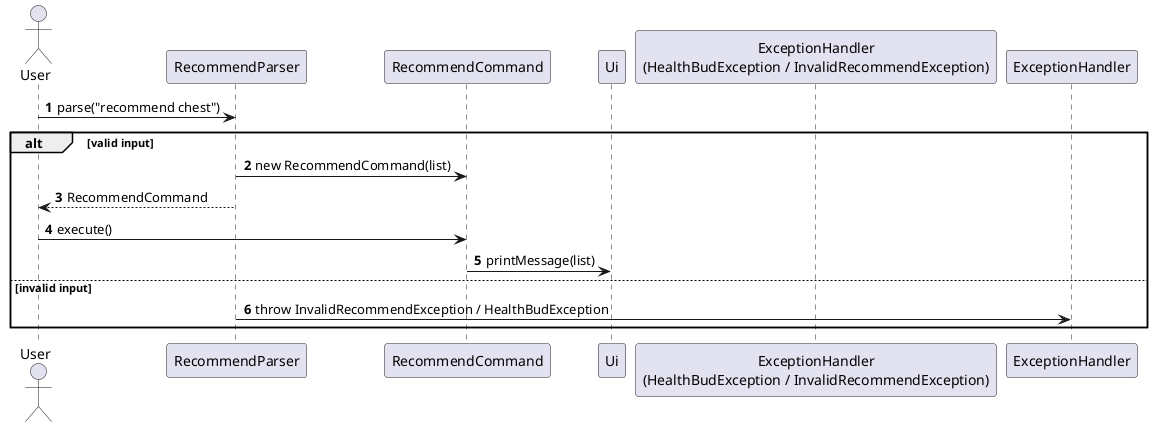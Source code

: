 @startuml
'autonumber adds numbering to calls
autonumber

/' for now i put as alt for valid input and invalid input'/
/' but idk if i shoukd be splitting it into the respective muscle groups and their respective outputs'/
/' can u have multiple boxes for alt? is not limited to 2 paths rye - need to ask cf'/

actor User
participant "RecommendParser" as Parser
participant "RecommendCommand"
participant "Ui"
participant "ExceptionHandler\n(HealthBudException / InvalidRecommendException)"

User -> Parser: parse("recommend chest")

alt valid input
    Parser -> RecommendCommand: new RecommendCommand(list)
    Parser --> User: RecommendCommand
    User -> RecommendCommand: execute()
    RecommendCommand -> Ui: printMessage(list)
else invalid input
    Parser -> ExceptionHandler: throw InvalidRecommendException / HealthBudException
end

@enduml

